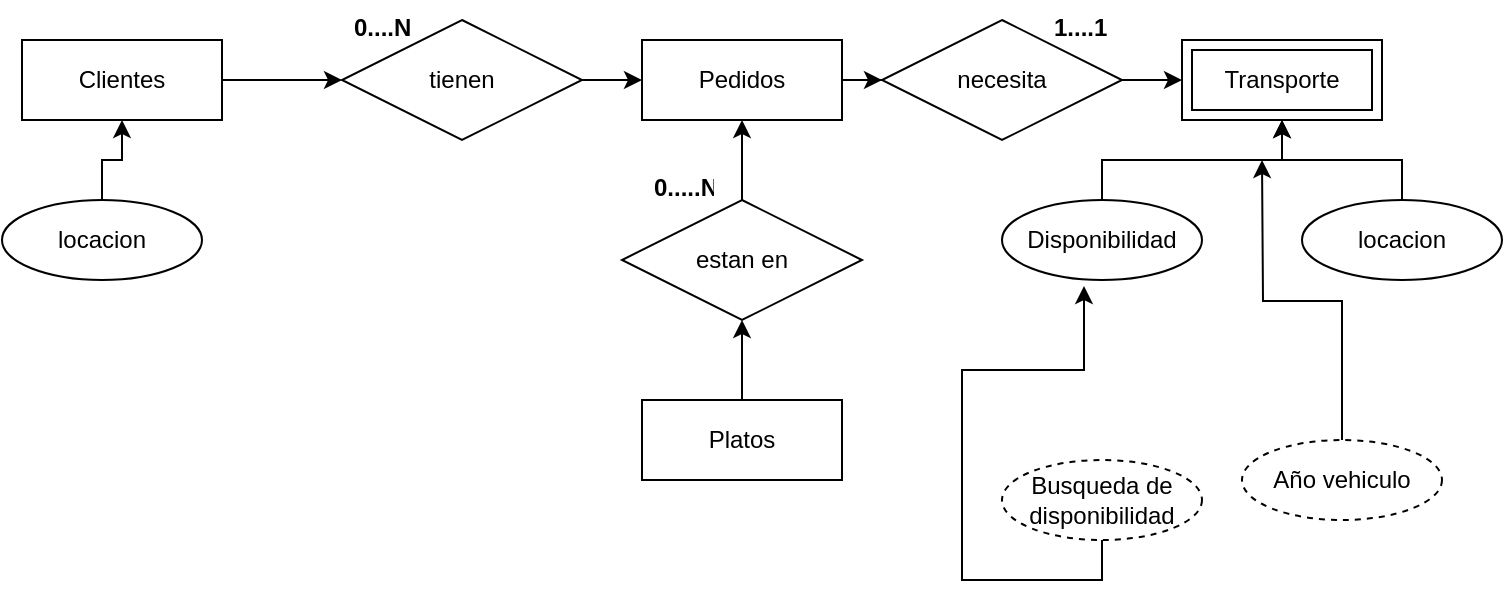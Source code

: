<mxfile version="24.7.7">
  <diagram id="R2lEEEUBdFMjLlhIrx00" name="Page-1">
    <mxGraphModel dx="1114" dy="566" grid="1" gridSize="10" guides="1" tooltips="1" connect="1" arrows="1" fold="1" page="1" pageScale="1" pageWidth="850" pageHeight="1100" math="0" shadow="0" extFonts="Permanent Marker^https://fonts.googleapis.com/css?family=Permanent+Marker">
      <root>
        <mxCell id="0" />
        <mxCell id="1" parent="0" />
        <mxCell id="fpitfX9aMTvcMxyNjS5X-19" style="edgeStyle=orthogonalEdgeStyle;rounded=0;orthogonalLoop=1;jettySize=auto;html=1;entryX=0;entryY=0.5;entryDx=0;entryDy=0;" edge="1" parent="1" source="fpitfX9aMTvcMxyNjS5X-2" target="fpitfX9aMTvcMxyNjS5X-18">
          <mxGeometry relative="1" as="geometry" />
        </mxCell>
        <mxCell id="fpitfX9aMTvcMxyNjS5X-2" value="Pedidos" style="whiteSpace=wrap;html=1;align=center;" vertex="1" parent="1">
          <mxGeometry x="410" y="80" width="100" height="40" as="geometry" />
        </mxCell>
        <mxCell id="fpitfX9aMTvcMxyNjS5X-9" style="edgeStyle=orthogonalEdgeStyle;rounded=0;orthogonalLoop=1;jettySize=auto;html=1;entryX=0;entryY=0.5;entryDx=0;entryDy=0;" edge="1" parent="1" source="fpitfX9aMTvcMxyNjS5X-3" target="fpitfX9aMTvcMxyNjS5X-8">
          <mxGeometry relative="1" as="geometry" />
        </mxCell>
        <mxCell id="fpitfX9aMTvcMxyNjS5X-3" value="Clientes" style="whiteSpace=wrap;html=1;align=center;" vertex="1" parent="1">
          <mxGeometry x="100" y="80" width="100" height="40" as="geometry" />
        </mxCell>
        <mxCell id="fpitfX9aMTvcMxyNjS5X-12" style="edgeStyle=orthogonalEdgeStyle;rounded=0;orthogonalLoop=1;jettySize=auto;html=1;entryX=0.5;entryY=1;entryDx=0;entryDy=0;" edge="1" parent="1" source="fpitfX9aMTvcMxyNjS5X-4" target="fpitfX9aMTvcMxyNjS5X-11">
          <mxGeometry relative="1" as="geometry" />
        </mxCell>
        <mxCell id="fpitfX9aMTvcMxyNjS5X-4" value="Platos" style="whiteSpace=wrap;html=1;align=center;" vertex="1" parent="1">
          <mxGeometry x="410" y="260" width="100" height="40" as="geometry" />
        </mxCell>
        <mxCell id="fpitfX9aMTvcMxyNjS5X-6" value="Transporte" style="shape=ext;margin=3;double=1;whiteSpace=wrap;html=1;align=center;" vertex="1" parent="1">
          <mxGeometry x="680" y="80" width="100" height="40" as="geometry" />
        </mxCell>
        <mxCell id="fpitfX9aMTvcMxyNjS5X-10" value="" style="edgeStyle=orthogonalEdgeStyle;rounded=0;orthogonalLoop=1;jettySize=auto;html=1;" edge="1" parent="1" source="fpitfX9aMTvcMxyNjS5X-8" target="fpitfX9aMTvcMxyNjS5X-2">
          <mxGeometry relative="1" as="geometry" />
        </mxCell>
        <mxCell id="fpitfX9aMTvcMxyNjS5X-8" value="tienen" style="shape=rhombus;perimeter=rhombusPerimeter;whiteSpace=wrap;html=1;align=center;" vertex="1" parent="1">
          <mxGeometry x="260" y="70" width="120" height="60" as="geometry" />
        </mxCell>
        <mxCell id="fpitfX9aMTvcMxyNjS5X-13" style="edgeStyle=orthogonalEdgeStyle;rounded=0;orthogonalLoop=1;jettySize=auto;html=1;entryX=0.5;entryY=1;entryDx=0;entryDy=0;" edge="1" parent="1" source="fpitfX9aMTvcMxyNjS5X-11" target="fpitfX9aMTvcMxyNjS5X-2">
          <mxGeometry relative="1" as="geometry" />
        </mxCell>
        <mxCell id="fpitfX9aMTvcMxyNjS5X-11" value="estan en" style="shape=rhombus;perimeter=rhombusPerimeter;whiteSpace=wrap;html=1;align=center;" vertex="1" parent="1">
          <mxGeometry x="400" y="160" width="120" height="60" as="geometry" />
        </mxCell>
        <mxCell id="fpitfX9aMTvcMxyNjS5X-14" value="&lt;b&gt;0.....N&lt;/b&gt;" style="text;strokeColor=none;fillColor=none;spacingLeft=4;spacingRight=4;overflow=hidden;rotatable=0;points=[[0,0.5],[1,0.5]];portConstraint=eastwest;fontSize=12;whiteSpace=wrap;html=1;" vertex="1" parent="1">
          <mxGeometry x="410" y="140" width="40" height="30" as="geometry" />
        </mxCell>
        <mxCell id="fpitfX9aMTvcMxyNjS5X-15" value="&lt;b&gt;0....N&lt;/b&gt;" style="text;strokeColor=none;fillColor=none;spacingLeft=4;spacingRight=4;overflow=hidden;rotatable=0;points=[[0,0.5],[1,0.5]];portConstraint=eastwest;fontSize=12;whiteSpace=wrap;html=1;" vertex="1" parent="1">
          <mxGeometry x="260" y="60" width="40" height="30" as="geometry" />
        </mxCell>
        <mxCell id="fpitfX9aMTvcMxyNjS5X-20" value="" style="edgeStyle=orthogonalEdgeStyle;rounded=0;orthogonalLoop=1;jettySize=auto;html=1;" edge="1" parent="1" source="fpitfX9aMTvcMxyNjS5X-18" target="fpitfX9aMTvcMxyNjS5X-6">
          <mxGeometry relative="1" as="geometry" />
        </mxCell>
        <mxCell id="fpitfX9aMTvcMxyNjS5X-18" value="necesita" style="shape=rhombus;perimeter=rhombusPerimeter;whiteSpace=wrap;html=1;align=center;" vertex="1" parent="1">
          <mxGeometry x="530" y="70" width="120" height="60" as="geometry" />
        </mxCell>
        <mxCell id="fpitfX9aMTvcMxyNjS5X-21" value="&lt;b&gt;1....1&lt;/b&gt;" style="text;strokeColor=none;fillColor=none;spacingLeft=4;spacingRight=4;overflow=hidden;rotatable=0;points=[[0,0.5],[1,0.5]];portConstraint=eastwest;fontSize=12;whiteSpace=wrap;html=1;" vertex="1" parent="1">
          <mxGeometry x="610" y="60" width="40" height="30" as="geometry" />
        </mxCell>
        <mxCell id="fpitfX9aMTvcMxyNjS5X-23" value="" style="edgeStyle=orthogonalEdgeStyle;rounded=0;orthogonalLoop=1;jettySize=auto;html=1;" edge="1" parent="1" source="fpitfX9aMTvcMxyNjS5X-22" target="fpitfX9aMTvcMxyNjS5X-6">
          <mxGeometry relative="1" as="geometry" />
        </mxCell>
        <mxCell id="fpitfX9aMTvcMxyNjS5X-22" value="Disponibilidad" style="ellipse;whiteSpace=wrap;html=1;align=center;" vertex="1" parent="1">
          <mxGeometry x="590" y="160" width="100" height="40" as="geometry" />
        </mxCell>
        <mxCell id="fpitfX9aMTvcMxyNjS5X-25" value="" style="edgeStyle=orthogonalEdgeStyle;rounded=0;orthogonalLoop=1;jettySize=auto;html=1;" edge="1" parent="1" source="fpitfX9aMTvcMxyNjS5X-24" target="fpitfX9aMTvcMxyNjS5X-3">
          <mxGeometry relative="1" as="geometry" />
        </mxCell>
        <mxCell id="fpitfX9aMTvcMxyNjS5X-24" value="locacion" style="ellipse;whiteSpace=wrap;html=1;align=center;" vertex="1" parent="1">
          <mxGeometry x="90" y="160" width="100" height="40" as="geometry" />
        </mxCell>
        <mxCell id="fpitfX9aMTvcMxyNjS5X-27" value="" style="edgeStyle=orthogonalEdgeStyle;rounded=0;orthogonalLoop=1;jettySize=auto;html=1;" edge="1" parent="1" source="fpitfX9aMTvcMxyNjS5X-26" target="fpitfX9aMTvcMxyNjS5X-6">
          <mxGeometry relative="1" as="geometry" />
        </mxCell>
        <mxCell id="fpitfX9aMTvcMxyNjS5X-26" value="locacion" style="ellipse;whiteSpace=wrap;html=1;align=center;" vertex="1" parent="1">
          <mxGeometry x="740" y="160" width="100" height="40" as="geometry" />
        </mxCell>
        <mxCell id="fpitfX9aMTvcMxyNjS5X-29" style="edgeStyle=orthogonalEdgeStyle;rounded=0;orthogonalLoop=1;jettySize=auto;html=1;exitX=0.5;exitY=1;exitDx=0;exitDy=0;entryX=0.41;entryY=1.075;entryDx=0;entryDy=0;entryPerimeter=0;" edge="1" parent="1" source="fpitfX9aMTvcMxyNjS5X-28" target="fpitfX9aMTvcMxyNjS5X-22">
          <mxGeometry relative="1" as="geometry">
            <mxPoint x="630" y="270" as="targetPoint" />
          </mxGeometry>
        </mxCell>
        <mxCell id="fpitfX9aMTvcMxyNjS5X-28" value="Busqueda de disponibilidad" style="ellipse;whiteSpace=wrap;html=1;align=center;dashed=1;" vertex="1" parent="1">
          <mxGeometry x="590" y="290" width="100" height="40" as="geometry" />
        </mxCell>
        <mxCell id="fpitfX9aMTvcMxyNjS5X-31" style="edgeStyle=orthogonalEdgeStyle;rounded=0;orthogonalLoop=1;jettySize=auto;html=1;" edge="1" parent="1" source="fpitfX9aMTvcMxyNjS5X-30">
          <mxGeometry relative="1" as="geometry">
            <mxPoint x="720" y="140" as="targetPoint" />
          </mxGeometry>
        </mxCell>
        <mxCell id="fpitfX9aMTvcMxyNjS5X-30" value="Año vehiculo" style="ellipse;whiteSpace=wrap;html=1;align=center;dashed=1;" vertex="1" parent="1">
          <mxGeometry x="710" y="280" width="100" height="40" as="geometry" />
        </mxCell>
      </root>
    </mxGraphModel>
  </diagram>
</mxfile>

